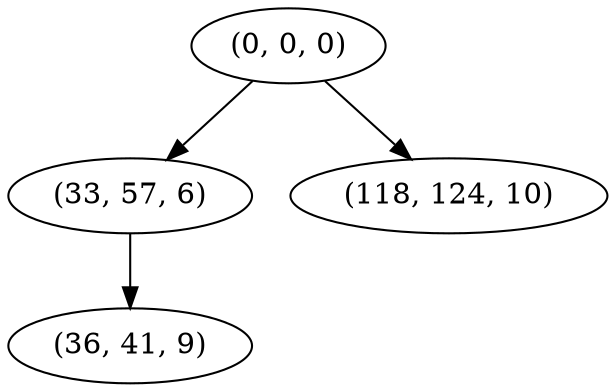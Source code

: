 digraph tree {
    "(0, 0, 0)";
    "(33, 57, 6)";
    "(36, 41, 9)";
    "(118, 124, 10)";
    "(0, 0, 0)" -> "(33, 57, 6)";
    "(0, 0, 0)" -> "(118, 124, 10)";
    "(33, 57, 6)" -> "(36, 41, 9)";
}
